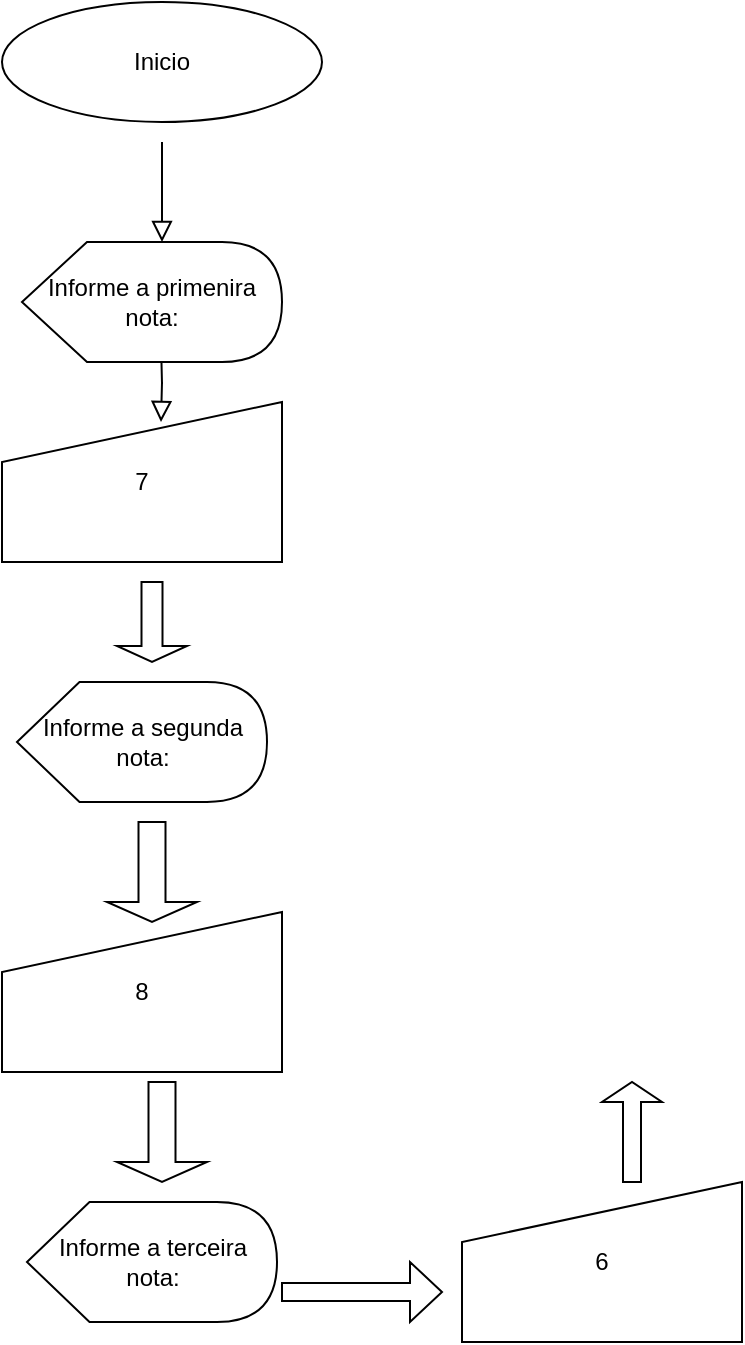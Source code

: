 <mxfile version="26.0.2">
  <diagram id="C5RBs43oDa-KdzZeNtuy" name="Page-1">
    <mxGraphModel dx="877" dy="433" grid="1" gridSize="10" guides="1" tooltips="1" connect="1" arrows="1" fold="1" page="1" pageScale="1" pageWidth="827" pageHeight="1169" math="0" shadow="0">
      <root>
        <mxCell id="WIyWlLk6GJQsqaUBKTNV-0" />
        <mxCell id="WIyWlLk6GJQsqaUBKTNV-1" parent="WIyWlLk6GJQsqaUBKTNV-0" />
        <mxCell id="WIyWlLk6GJQsqaUBKTNV-2" value="" style="rounded=0;html=1;jettySize=auto;orthogonalLoop=1;fontSize=11;endArrow=block;endFill=0;endSize=8;strokeWidth=1;shadow=0;labelBackgroundColor=none;edgeStyle=orthogonalEdgeStyle;" parent="WIyWlLk6GJQsqaUBKTNV-1" edge="1">
          <mxGeometry relative="1" as="geometry">
            <mxPoint x="220" y="120" as="sourcePoint" />
            <mxPoint x="220" y="170" as="targetPoint" />
          </mxGeometry>
        </mxCell>
        <mxCell id="WIyWlLk6GJQsqaUBKTNV-4" value="" style="rounded=0;html=1;jettySize=auto;orthogonalLoop=1;fontSize=11;endArrow=block;endFill=0;endSize=8;strokeWidth=1;shadow=0;labelBackgroundColor=none;edgeStyle=orthogonalEdgeStyle;" parent="WIyWlLk6GJQsqaUBKTNV-1" edge="1">
          <mxGeometry y="20" relative="1" as="geometry">
            <mxPoint as="offset" />
            <mxPoint x="219.5" y="220" as="sourcePoint" />
            <mxPoint x="219.5" y="260" as="targetPoint" />
          </mxGeometry>
        </mxCell>
        <mxCell id="LOeqWLx_1DGtjDDwsyzD-0" value="Inicio" style="ellipse;whiteSpace=wrap;html=1;" vertex="1" parent="WIyWlLk6GJQsqaUBKTNV-1">
          <mxGeometry x="140" y="50" width="160" height="60" as="geometry" />
        </mxCell>
        <mxCell id="LOeqWLx_1DGtjDDwsyzD-1" value="Informe a primenira nota:" style="shape=display;whiteSpace=wrap;html=1;" vertex="1" parent="WIyWlLk6GJQsqaUBKTNV-1">
          <mxGeometry x="150" y="170" width="130" height="60" as="geometry" />
        </mxCell>
        <mxCell id="LOeqWLx_1DGtjDDwsyzD-3" value="7" style="shape=manualInput;whiteSpace=wrap;html=1;" vertex="1" parent="WIyWlLk6GJQsqaUBKTNV-1">
          <mxGeometry x="140" y="250" width="140" height="80" as="geometry" />
        </mxCell>
        <mxCell id="LOeqWLx_1DGtjDDwsyzD-5" value="Informe a segunda nota:" style="shape=display;whiteSpace=wrap;html=1;" vertex="1" parent="WIyWlLk6GJQsqaUBKTNV-1">
          <mxGeometry x="147.5" y="390" width="125" height="60" as="geometry" />
        </mxCell>
        <mxCell id="LOeqWLx_1DGtjDDwsyzD-11" value="" style="shape=singleArrow;direction=south;whiteSpace=wrap;html=1;" vertex="1" parent="WIyWlLk6GJQsqaUBKTNV-1">
          <mxGeometry x="197.5" y="340" width="35" height="40" as="geometry" />
        </mxCell>
        <mxCell id="LOeqWLx_1DGtjDDwsyzD-12" value="" style="shape=singleArrow;direction=south;whiteSpace=wrap;html=1;" vertex="1" parent="WIyWlLk6GJQsqaUBKTNV-1">
          <mxGeometry x="192.5" y="460" width="45" height="50" as="geometry" />
        </mxCell>
        <mxCell id="LOeqWLx_1DGtjDDwsyzD-16" value="8" style="shape=manualInput;whiteSpace=wrap;html=1;" vertex="1" parent="WIyWlLk6GJQsqaUBKTNV-1">
          <mxGeometry x="140" y="505" width="140" height="80" as="geometry" />
        </mxCell>
        <mxCell id="LOeqWLx_1DGtjDDwsyzD-17" value="" style="shape=singleArrow;direction=south;whiteSpace=wrap;html=1;" vertex="1" parent="WIyWlLk6GJQsqaUBKTNV-1">
          <mxGeometry x="197.5" y="590" width="45" height="50" as="geometry" />
        </mxCell>
        <mxCell id="LOeqWLx_1DGtjDDwsyzD-18" value="Informe a terceira&lt;div&gt;nota:&lt;/div&gt;" style="shape=display;whiteSpace=wrap;html=1;" vertex="1" parent="WIyWlLk6GJQsqaUBKTNV-1">
          <mxGeometry x="152.5" y="650" width="125" height="60" as="geometry" />
        </mxCell>
        <mxCell id="LOeqWLx_1DGtjDDwsyzD-19" value="" style="shape=singleArrow;whiteSpace=wrap;html=1;" vertex="1" parent="WIyWlLk6GJQsqaUBKTNV-1">
          <mxGeometry x="280" y="680" width="80" height="30" as="geometry" />
        </mxCell>
        <mxCell id="LOeqWLx_1DGtjDDwsyzD-20" style="edgeStyle=orthogonalEdgeStyle;rounded=0;orthogonalLoop=1;jettySize=auto;html=1;exitX=0.5;exitY=1;exitDx=0;exitDy=0;" edge="1" parent="WIyWlLk6GJQsqaUBKTNV-1" source="LOeqWLx_1DGtjDDwsyzD-16" target="LOeqWLx_1DGtjDDwsyzD-16">
          <mxGeometry relative="1" as="geometry" />
        </mxCell>
        <mxCell id="LOeqWLx_1DGtjDDwsyzD-22" value="6" style="shape=manualInput;whiteSpace=wrap;html=1;" vertex="1" parent="WIyWlLk6GJQsqaUBKTNV-1">
          <mxGeometry x="370" y="640" width="140" height="80" as="geometry" />
        </mxCell>
        <mxCell id="LOeqWLx_1DGtjDDwsyzD-23" value="" style="shape=singleArrow;direction=north;whiteSpace=wrap;html=1;" vertex="1" parent="WIyWlLk6GJQsqaUBKTNV-1">
          <mxGeometry x="440" y="590" width="30" height="50" as="geometry" />
        </mxCell>
      </root>
    </mxGraphModel>
  </diagram>
</mxfile>
